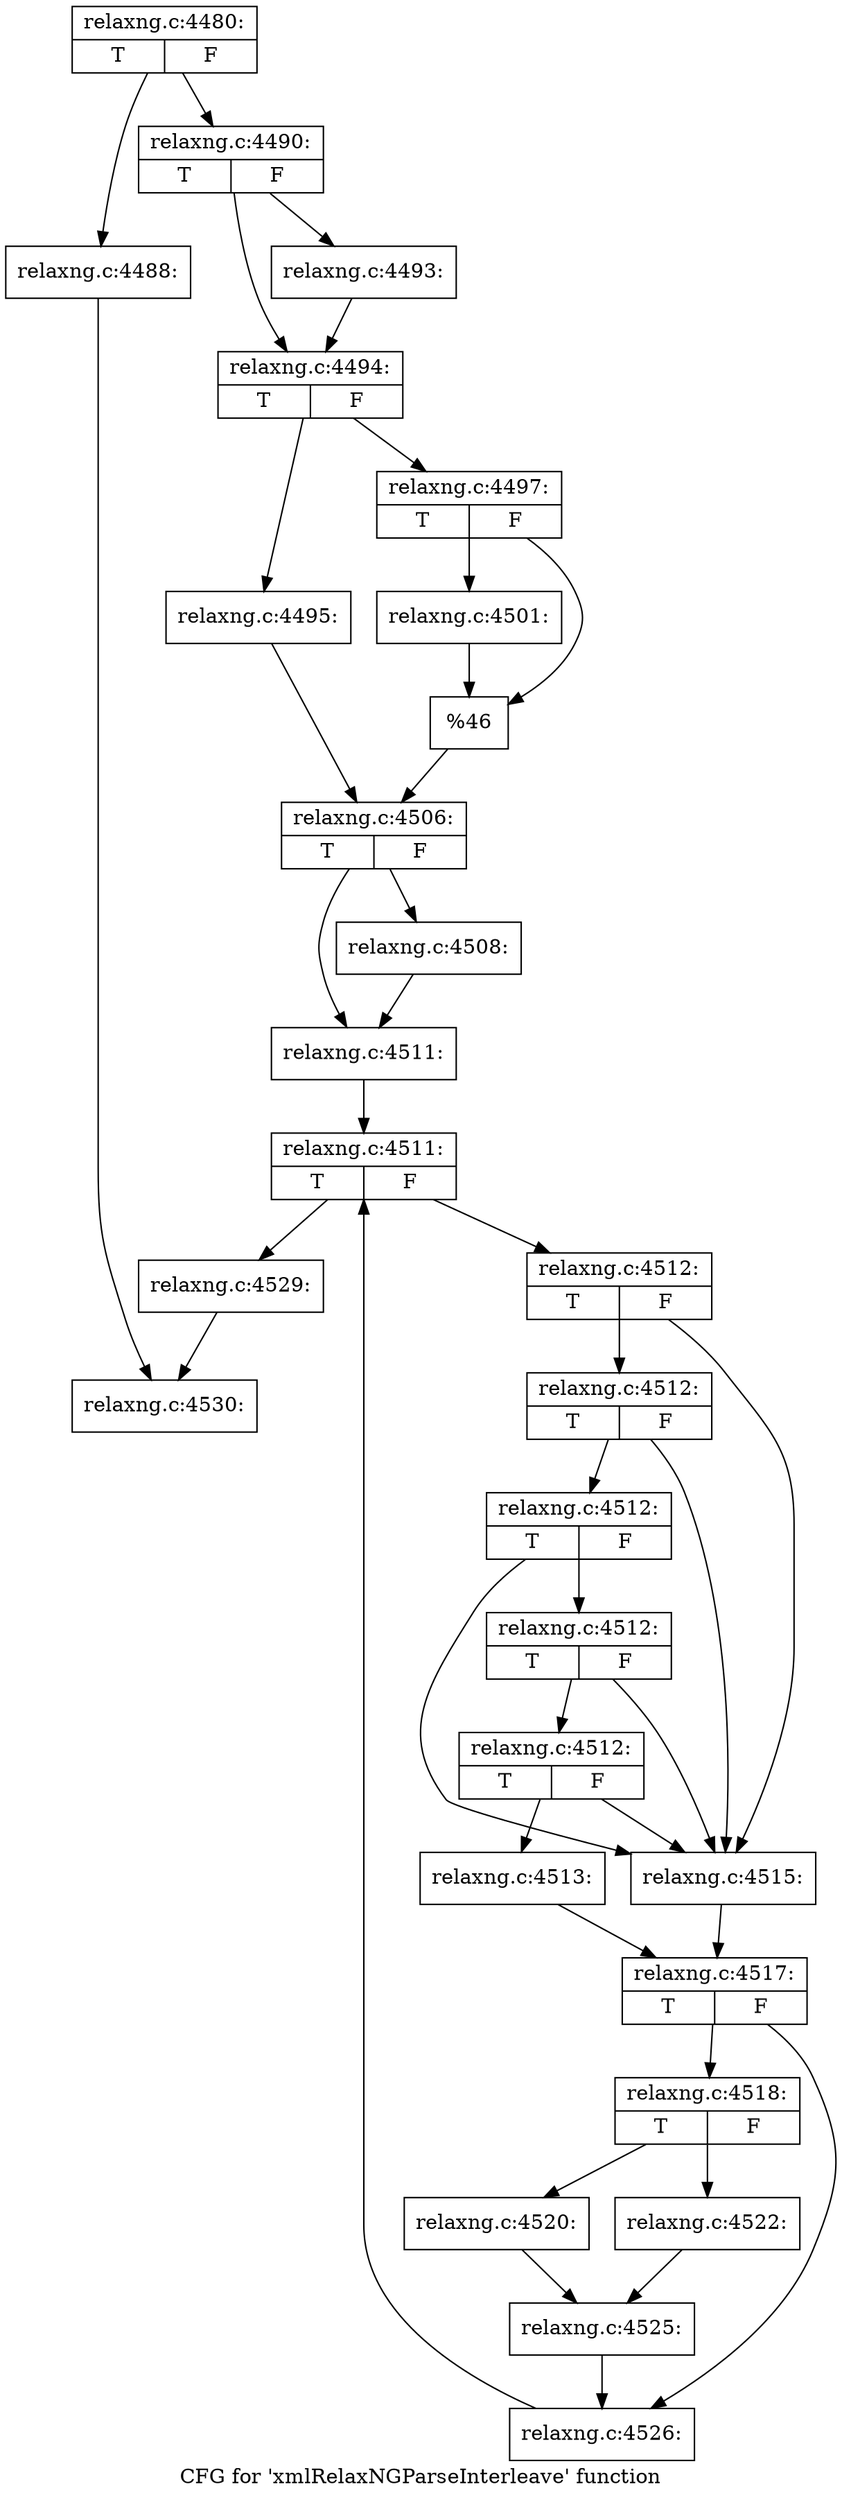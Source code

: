 digraph "CFG for 'xmlRelaxNGParseInterleave' function" {
	label="CFG for 'xmlRelaxNGParseInterleave' function";

	Node0x3ceaea0 [shape=record,label="{relaxng.c:4480:|{<s0>T|<s1>F}}"];
	Node0x3ceaea0 -> Node0x3cf9640;
	Node0x3ceaea0 -> Node0x3cf9690;
	Node0x3cf9640 [shape=record,label="{relaxng.c:4488:}"];
	Node0x3cf9640 -> Node0x3cf8110;
	Node0x3cf9690 [shape=record,label="{relaxng.c:4490:|{<s0>T|<s1>F}}"];
	Node0x3cf9690 -> Node0x3cf9e00;
	Node0x3cf9690 -> Node0x3cf9e50;
	Node0x3cf9e00 [shape=record,label="{relaxng.c:4493:}"];
	Node0x3cf9e00 -> Node0x3cf9e50;
	Node0x3cf9e50 [shape=record,label="{relaxng.c:4494:|{<s0>T|<s1>F}}"];
	Node0x3cf9e50 -> Node0x3cfa600;
	Node0x3cf9e50 -> Node0x3cfa6a0;
	Node0x3cfa600 [shape=record,label="{relaxng.c:4495:}"];
	Node0x3cfa600 -> Node0x3cfa650;
	Node0x3cfa6a0 [shape=record,label="{relaxng.c:4497:|{<s0>T|<s1>F}}"];
	Node0x3cfa6a0 -> Node0x3cfbb90;
	Node0x3cfa6a0 -> Node0x3cfbec0;
	Node0x3cfbb90 [shape=record,label="{relaxng.c:4501:}"];
	Node0x3cfbb90 -> Node0x3cfbec0;
	Node0x3cfbec0 [shape=record,label="{%46}"];
	Node0x3cfbec0 -> Node0x3cfa650;
	Node0x3cfa650 [shape=record,label="{relaxng.c:4506:|{<s0>T|<s1>F}}"];
	Node0x3cfa650 -> Node0x3cfd320;
	Node0x3cfa650 -> Node0x3cfd370;
	Node0x3cfd320 [shape=record,label="{relaxng.c:4508:}"];
	Node0x3cfd320 -> Node0x3cfd370;
	Node0x3cfd370 [shape=record,label="{relaxng.c:4511:}"];
	Node0x3cfd370 -> Node0x3cfdb50;
	Node0x3cfdb50 [shape=record,label="{relaxng.c:4511:|{<s0>T|<s1>F}}"];
	Node0x3cfdb50 -> Node0x3cfdf00;
	Node0x3cfdb50 -> Node0x3cfdd30;
	Node0x3cfdf00 [shape=record,label="{relaxng.c:4512:|{<s0>T|<s1>F}}"];
	Node0x3cfdf00 -> Node0x3cfe250;
	Node0x3cfdf00 -> Node0x3cfe0e0;
	Node0x3cfe250 [shape=record,label="{relaxng.c:4512:|{<s0>T|<s1>F}}"];
	Node0x3cfe250 -> Node0x3cfe200;
	Node0x3cfe250 -> Node0x3cfe0e0;
	Node0x3cfe200 [shape=record,label="{relaxng.c:4512:|{<s0>T|<s1>F}}"];
	Node0x3cfe200 -> Node0x3cfe1b0;
	Node0x3cfe200 -> Node0x3cfe0e0;
	Node0x3cfe1b0 [shape=record,label="{relaxng.c:4512:|{<s0>T|<s1>F}}"];
	Node0x3cfe1b0 -> Node0x3cfe130;
	Node0x3cfe1b0 -> Node0x3cfe0e0;
	Node0x3cfe130 [shape=record,label="{relaxng.c:4512:|{<s0>T|<s1>F}}"];
	Node0x3cfe130 -> Node0x3cfe040;
	Node0x3cfe130 -> Node0x3cfe0e0;
	Node0x3cfe040 [shape=record,label="{relaxng.c:4513:}"];
	Node0x3cfe040 -> Node0x3cfe090;
	Node0x3cfe0e0 [shape=record,label="{relaxng.c:4515:}"];
	Node0x3cfe0e0 -> Node0x3cfe090;
	Node0x3cfe090 [shape=record,label="{relaxng.c:4517:|{<s0>T|<s1>F}}"];
	Node0x3cfe090 -> Node0x3cff770;
	Node0x3cfe090 -> Node0x3cff7c0;
	Node0x3cff770 [shape=record,label="{relaxng.c:4518:|{<s0>T|<s1>F}}"];
	Node0x3cff770 -> Node0x3cffd40;
	Node0x3cff770 -> Node0x3cffde0;
	Node0x3cffd40 [shape=record,label="{relaxng.c:4520:}"];
	Node0x3cffd40 -> Node0x3cffd90;
	Node0x3cffde0 [shape=record,label="{relaxng.c:4522:}"];
	Node0x3cffde0 -> Node0x3cffd90;
	Node0x3cffd90 [shape=record,label="{relaxng.c:4525:}"];
	Node0x3cffd90 -> Node0x3cff7c0;
	Node0x3cff7c0 [shape=record,label="{relaxng.c:4526:}"];
	Node0x3cff7c0 -> Node0x3cfdb50;
	Node0x3cfdd30 [shape=record,label="{relaxng.c:4529:}"];
	Node0x3cfdd30 -> Node0x3cf8110;
	Node0x3cf8110 [shape=record,label="{relaxng.c:4530:}"];
}
